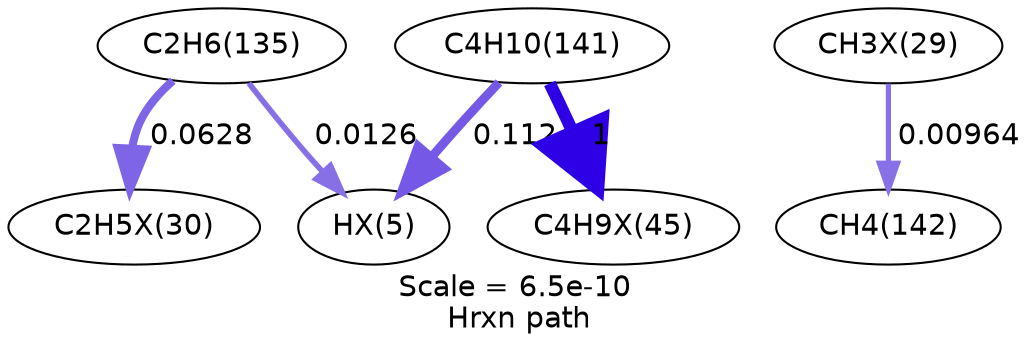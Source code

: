 digraph reaction_paths {
center=1;
s14 -> s62[fontname="Helvetica", style="setlinewidth(2.7)", arrowsize=1.35, color="0.7, 0.513, 0.9"
, label=" 0.0126"];
s17 -> s62[fontname="Helvetica", style="setlinewidth(4.34)", arrowsize=2.17, color="0.7, 0.612, 0.9"
, label=" 0.112"];
s14 -> s66[fontname="Helvetica", style="setlinewidth(3.91)", arrowsize=1.96, color="0.7, 0.563, 0.9"
, label=" 0.0628"];
s65 -> s18[fontname="Helvetica", style="setlinewidth(2.5)", arrowsize=1.25, color="0.7, 0.51, 0.9"
, label=" 0.00964"];
s17 -> s73[fontname="Helvetica", style="setlinewidth(6)", arrowsize=3, color="0.7, 1.5, 0.9"
, label=" 1"];
s14 [ fontname="Helvetica", label="C2H6(135)"];
s17 [ fontname="Helvetica", label="C4H10(141)"];
s18 [ fontname="Helvetica", label="CH4(142)"];
s62 [ fontname="Helvetica", label="HX(5)"];
s65 [ fontname="Helvetica", label="CH3X(29)"];
s66 [ fontname="Helvetica", label="C2H5X(30)"];
s73 [ fontname="Helvetica", label="C4H9X(45)"];
 label = "Scale = 6.5e-10\l Hrxn path";
 fontname = "Helvetica";
}
